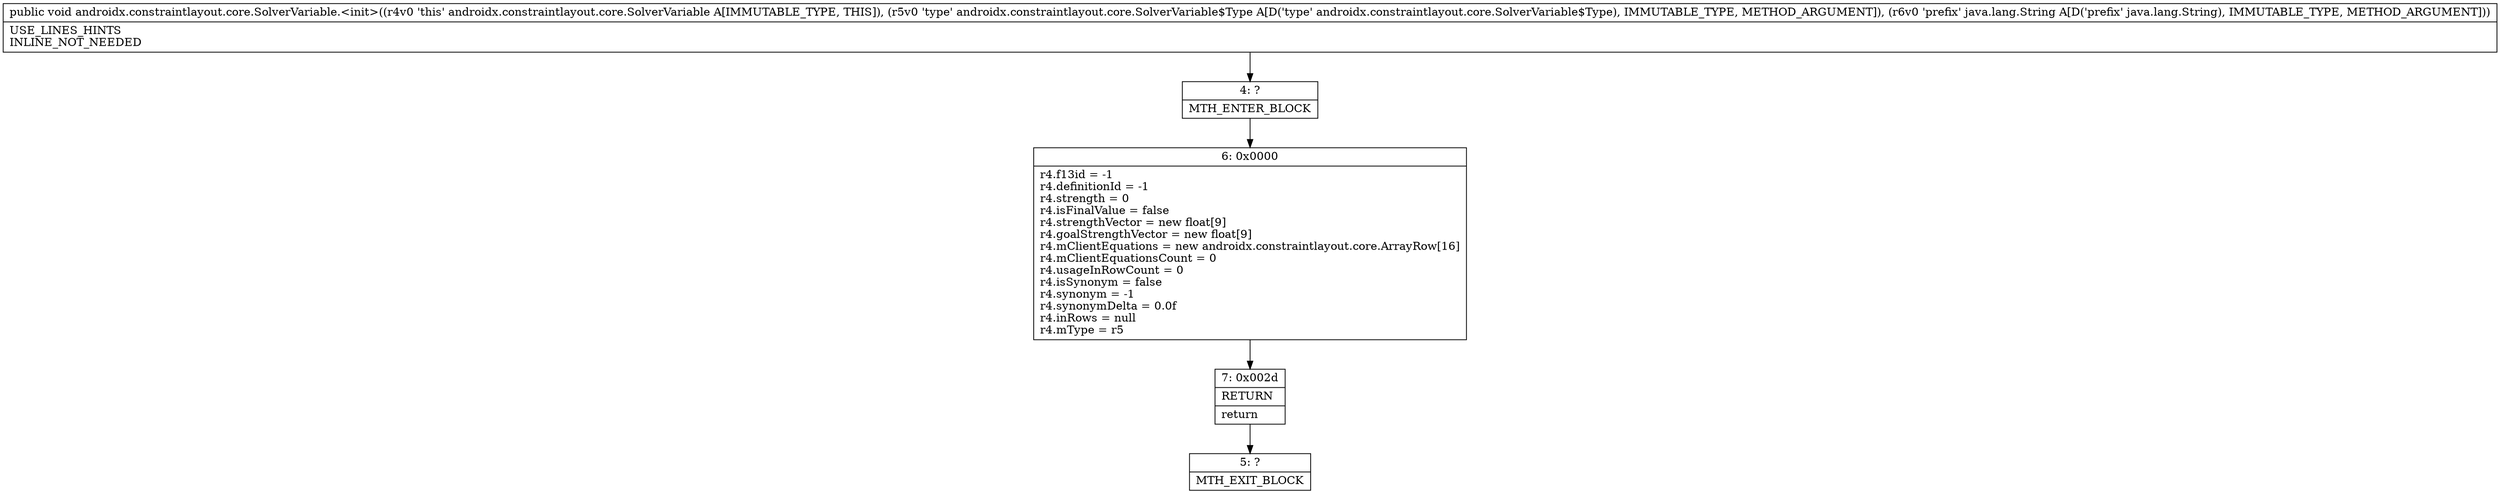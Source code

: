 digraph "CFG forandroidx.constraintlayout.core.SolverVariable.\<init\>(Landroidx\/constraintlayout\/core\/SolverVariable$Type;Ljava\/lang\/String;)V" {
Node_4 [shape=record,label="{4\:\ ?|MTH_ENTER_BLOCK\l}"];
Node_6 [shape=record,label="{6\:\ 0x0000|r4.f13id = \-1\lr4.definitionId = \-1\lr4.strength = 0\lr4.isFinalValue = false\lr4.strengthVector = new float[9]\lr4.goalStrengthVector = new float[9]\lr4.mClientEquations = new androidx.constraintlayout.core.ArrayRow[16]\lr4.mClientEquationsCount = 0\lr4.usageInRowCount = 0\lr4.isSynonym = false\lr4.synonym = \-1\lr4.synonymDelta = 0.0f\lr4.inRows = null\lr4.mType = r5\l}"];
Node_7 [shape=record,label="{7\:\ 0x002d|RETURN\l|return\l}"];
Node_5 [shape=record,label="{5\:\ ?|MTH_EXIT_BLOCK\l}"];
MethodNode[shape=record,label="{public void androidx.constraintlayout.core.SolverVariable.\<init\>((r4v0 'this' androidx.constraintlayout.core.SolverVariable A[IMMUTABLE_TYPE, THIS]), (r5v0 'type' androidx.constraintlayout.core.SolverVariable$Type A[D('type' androidx.constraintlayout.core.SolverVariable$Type), IMMUTABLE_TYPE, METHOD_ARGUMENT]), (r6v0 'prefix' java.lang.String A[D('prefix' java.lang.String), IMMUTABLE_TYPE, METHOD_ARGUMENT]))  | USE_LINES_HINTS\lINLINE_NOT_NEEDED\l}"];
MethodNode -> Node_4;Node_4 -> Node_6;
Node_6 -> Node_7;
Node_7 -> Node_5;
}


